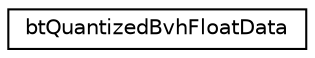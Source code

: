 digraph "Graphical Class Hierarchy"
{
  edge [fontname="Helvetica",fontsize="10",labelfontname="Helvetica",labelfontsize="10"];
  node [fontname="Helvetica",fontsize="10",shape=record];
  rankdir="LR";
  Node1 [label="btQuantizedBvhFloatData",height=0.2,width=0.4,color="black", fillcolor="white", style="filled",URL="$structbt_quantized_bvh_float_data.html"];
}
